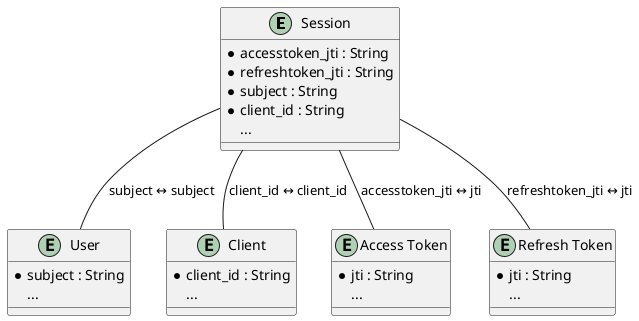 @startuml "pdp-db-entity-relation"

entity "Session" as Session {
  * accesstoken_jti : String
  * refreshtoken_jti : String
  * subject : String
  * client_id : String
  ...
}

entity "User" as User {
  * subject : String
  ...
}

entity "Client" as Client {
  * client_id : String
  ...
}

entity "Access Token" as AccessToken {
  * jti : String
  ...
}

entity "Refresh Token" as RefreshToken {
  * jti : String
  ...
}

Session -- AccessToken : "accesstoken_jti ↔ jti"
Session -- RefreshToken : "refreshtoken_jti ↔ jti"
Session -- User : "subject ↔ subject"
Session -- Client : "client_id ↔ client_id"
@enduml
